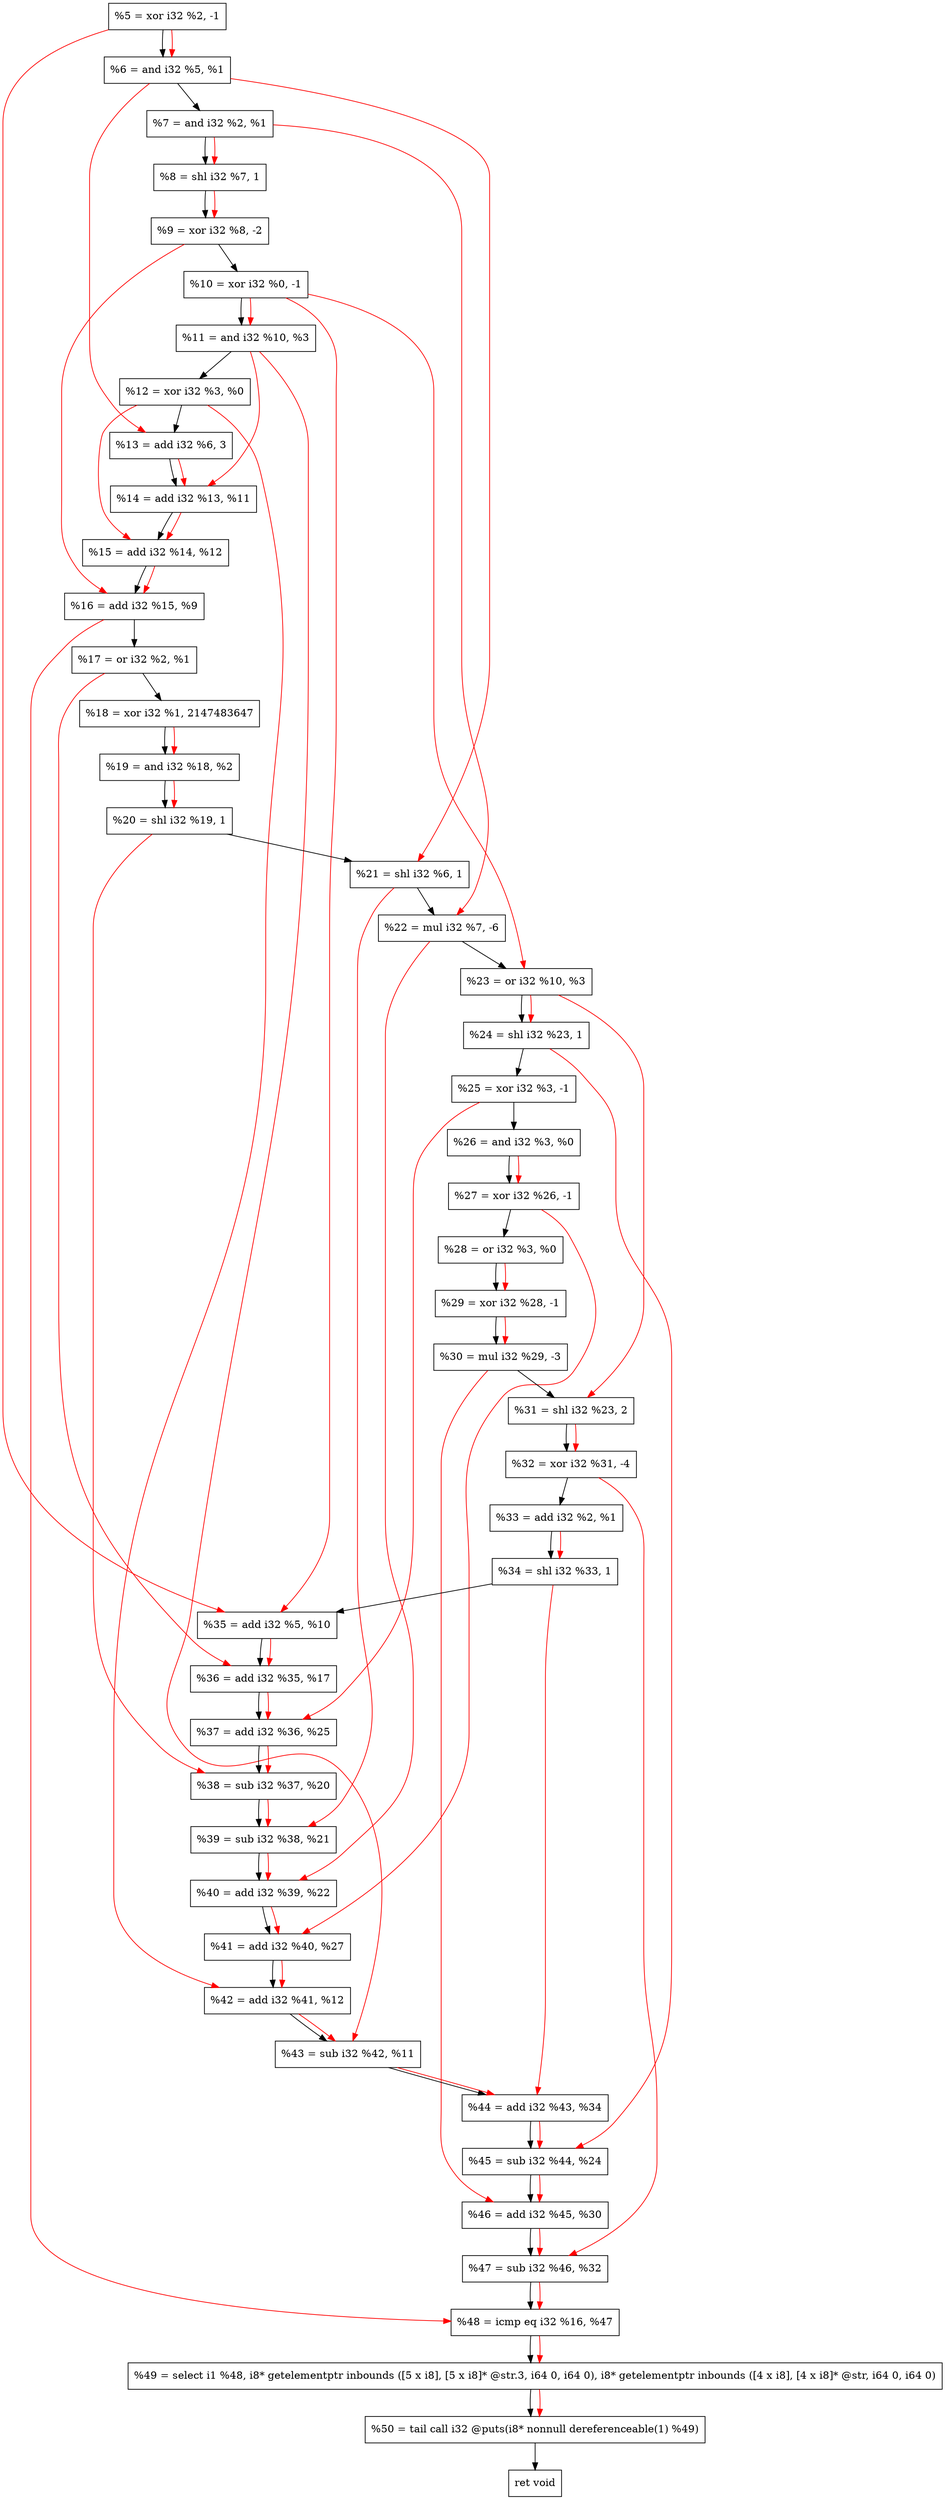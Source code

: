 digraph "DFG for'crackme' function" {
	Node0x20501f0[shape=record, label="  %5 = xor i32 %2, -1"];
	Node0x2050260[shape=record, label="  %6 = and i32 %5, %1"];
	Node0x20502d0[shape=record, label="  %7 = and i32 %2, %1"];
	Node0x2050370[shape=record, label="  %8 = shl i32 %7, 1"];
	Node0x2050410[shape=record, label="  %9 = xor i32 %8, -2"];
	Node0x2050480[shape=record, label="  %10 = xor i32 %0, -1"];
	Node0x20504f0[shape=record, label="  %11 = and i32 %10, %3"];
	Node0x2050560[shape=record, label="  %12 = xor i32 %3, %0"];
	Node0x2050600[shape=record, label="  %13 = add i32 %6, 3"];
	Node0x2050670[shape=record, label="  %14 = add i32 %13, %11"];
	Node0x20506e0[shape=record, label="  %15 = add i32 %14, %12"];
	Node0x2050750[shape=record, label="  %16 = add i32 %15, %9"];
	Node0x20507c0[shape=record, label="  %17 = or i32 %2, %1"];
	Node0x2050860[shape=record, label="  %18 = xor i32 %1, 2147483647"];
	Node0x20508d0[shape=record, label="  %19 = and i32 %18, %2"];
	Node0x2050940[shape=record, label="  %20 = shl i32 %19, 1"];
	Node0x20509b0[shape=record, label="  %21 = shl i32 %6, 1"];
	Node0x2050a50[shape=record, label="  %22 = mul i32 %7, -6"];
	Node0x2050ac0[shape=record, label="  %23 = or i32 %10, %3"];
	Node0x2050b30[shape=record, label="  %24 = shl i32 %23, 1"];
	Node0x2050ba0[shape=record, label="  %25 = xor i32 %3, -1"];
	Node0x2050c10[shape=record, label="  %26 = and i32 %3, %0"];
	Node0x2050c80[shape=record, label="  %27 = xor i32 %26, -1"];
	Node0x2050cf0[shape=record, label="  %28 = or i32 %3, %0"];
	Node0x2050d60[shape=record, label="  %29 = xor i32 %28, -1"];
	Node0x2050e00[shape=record, label="  %30 = mul i32 %29, -3"];
	Node0x2050ea0[shape=record, label="  %31 = shl i32 %23, 2"];
	Node0x2050f40[shape=record, label="  %32 = xor i32 %31, -4"];
	Node0x20511c0[shape=record, label="  %33 = add i32 %2, %1"];
	Node0x2051230[shape=record, label="  %34 = shl i32 %33, 1"];
	Node0x20512a0[shape=record, label="  %35 = add i32 %5, %10"];
	Node0x2051310[shape=record, label="  %36 = add i32 %35, %17"];
	Node0x2051380[shape=record, label="  %37 = add i32 %36, %25"];
	Node0x20513f0[shape=record, label="  %38 = sub i32 %37, %20"];
	Node0x2051460[shape=record, label="  %39 = sub i32 %38, %21"];
	Node0x20514d0[shape=record, label="  %40 = add i32 %39, %22"];
	Node0x2051540[shape=record, label="  %41 = add i32 %40, %27"];
	Node0x20515b0[shape=record, label="  %42 = add i32 %41, %12"];
	Node0x2051620[shape=record, label="  %43 = sub i32 %42, %11"];
	Node0x2051690[shape=record, label="  %44 = add i32 %43, %34"];
	Node0x2051700[shape=record, label="  %45 = sub i32 %44, %24"];
	Node0x2051770[shape=record, label="  %46 = add i32 %45, %30"];
	Node0x20517e0[shape=record, label="  %47 = sub i32 %46, %32"];
	Node0x2051850[shape=record, label="  %48 = icmp eq i32 %16, %47"];
	Node0x1ff0268[shape=record, label="  %49 = select i1 %48, i8* getelementptr inbounds ([5 x i8], [5 x i8]* @str.3, i64 0, i64 0), i8* getelementptr inbounds ([4 x i8], [4 x i8]* @str, i64 0, i64 0)"];
	Node0x2051cf0[shape=record, label="  %50 = tail call i32 @puts(i8* nonnull dereferenceable(1) %49)"];
	Node0x2051d40[shape=record, label="  ret void"];
	Node0x20501f0 -> Node0x2050260;
	Node0x2050260 -> Node0x20502d0;
	Node0x20502d0 -> Node0x2050370;
	Node0x2050370 -> Node0x2050410;
	Node0x2050410 -> Node0x2050480;
	Node0x2050480 -> Node0x20504f0;
	Node0x20504f0 -> Node0x2050560;
	Node0x2050560 -> Node0x2050600;
	Node0x2050600 -> Node0x2050670;
	Node0x2050670 -> Node0x20506e0;
	Node0x20506e0 -> Node0x2050750;
	Node0x2050750 -> Node0x20507c0;
	Node0x20507c0 -> Node0x2050860;
	Node0x2050860 -> Node0x20508d0;
	Node0x20508d0 -> Node0x2050940;
	Node0x2050940 -> Node0x20509b0;
	Node0x20509b0 -> Node0x2050a50;
	Node0x2050a50 -> Node0x2050ac0;
	Node0x2050ac0 -> Node0x2050b30;
	Node0x2050b30 -> Node0x2050ba0;
	Node0x2050ba0 -> Node0x2050c10;
	Node0x2050c10 -> Node0x2050c80;
	Node0x2050c80 -> Node0x2050cf0;
	Node0x2050cf0 -> Node0x2050d60;
	Node0x2050d60 -> Node0x2050e00;
	Node0x2050e00 -> Node0x2050ea0;
	Node0x2050ea0 -> Node0x2050f40;
	Node0x2050f40 -> Node0x20511c0;
	Node0x20511c0 -> Node0x2051230;
	Node0x2051230 -> Node0x20512a0;
	Node0x20512a0 -> Node0x2051310;
	Node0x2051310 -> Node0x2051380;
	Node0x2051380 -> Node0x20513f0;
	Node0x20513f0 -> Node0x2051460;
	Node0x2051460 -> Node0x20514d0;
	Node0x20514d0 -> Node0x2051540;
	Node0x2051540 -> Node0x20515b0;
	Node0x20515b0 -> Node0x2051620;
	Node0x2051620 -> Node0x2051690;
	Node0x2051690 -> Node0x2051700;
	Node0x2051700 -> Node0x2051770;
	Node0x2051770 -> Node0x20517e0;
	Node0x20517e0 -> Node0x2051850;
	Node0x2051850 -> Node0x1ff0268;
	Node0x1ff0268 -> Node0x2051cf0;
	Node0x2051cf0 -> Node0x2051d40;
edge [color=red]
	Node0x20501f0 -> Node0x2050260;
	Node0x20502d0 -> Node0x2050370;
	Node0x2050370 -> Node0x2050410;
	Node0x2050480 -> Node0x20504f0;
	Node0x2050260 -> Node0x2050600;
	Node0x2050600 -> Node0x2050670;
	Node0x20504f0 -> Node0x2050670;
	Node0x2050670 -> Node0x20506e0;
	Node0x2050560 -> Node0x20506e0;
	Node0x20506e0 -> Node0x2050750;
	Node0x2050410 -> Node0x2050750;
	Node0x2050860 -> Node0x20508d0;
	Node0x20508d0 -> Node0x2050940;
	Node0x2050260 -> Node0x20509b0;
	Node0x20502d0 -> Node0x2050a50;
	Node0x2050480 -> Node0x2050ac0;
	Node0x2050ac0 -> Node0x2050b30;
	Node0x2050c10 -> Node0x2050c80;
	Node0x2050cf0 -> Node0x2050d60;
	Node0x2050d60 -> Node0x2050e00;
	Node0x2050ac0 -> Node0x2050ea0;
	Node0x2050ea0 -> Node0x2050f40;
	Node0x20511c0 -> Node0x2051230;
	Node0x20501f0 -> Node0x20512a0;
	Node0x2050480 -> Node0x20512a0;
	Node0x20512a0 -> Node0x2051310;
	Node0x20507c0 -> Node0x2051310;
	Node0x2051310 -> Node0x2051380;
	Node0x2050ba0 -> Node0x2051380;
	Node0x2051380 -> Node0x20513f0;
	Node0x2050940 -> Node0x20513f0;
	Node0x20513f0 -> Node0x2051460;
	Node0x20509b0 -> Node0x2051460;
	Node0x2051460 -> Node0x20514d0;
	Node0x2050a50 -> Node0x20514d0;
	Node0x20514d0 -> Node0x2051540;
	Node0x2050c80 -> Node0x2051540;
	Node0x2051540 -> Node0x20515b0;
	Node0x2050560 -> Node0x20515b0;
	Node0x20515b0 -> Node0x2051620;
	Node0x20504f0 -> Node0x2051620;
	Node0x2051620 -> Node0x2051690;
	Node0x2051230 -> Node0x2051690;
	Node0x2051690 -> Node0x2051700;
	Node0x2050b30 -> Node0x2051700;
	Node0x2051700 -> Node0x2051770;
	Node0x2050e00 -> Node0x2051770;
	Node0x2051770 -> Node0x20517e0;
	Node0x2050f40 -> Node0x20517e0;
	Node0x2050750 -> Node0x2051850;
	Node0x20517e0 -> Node0x2051850;
	Node0x2051850 -> Node0x1ff0268;
	Node0x1ff0268 -> Node0x2051cf0;
}
